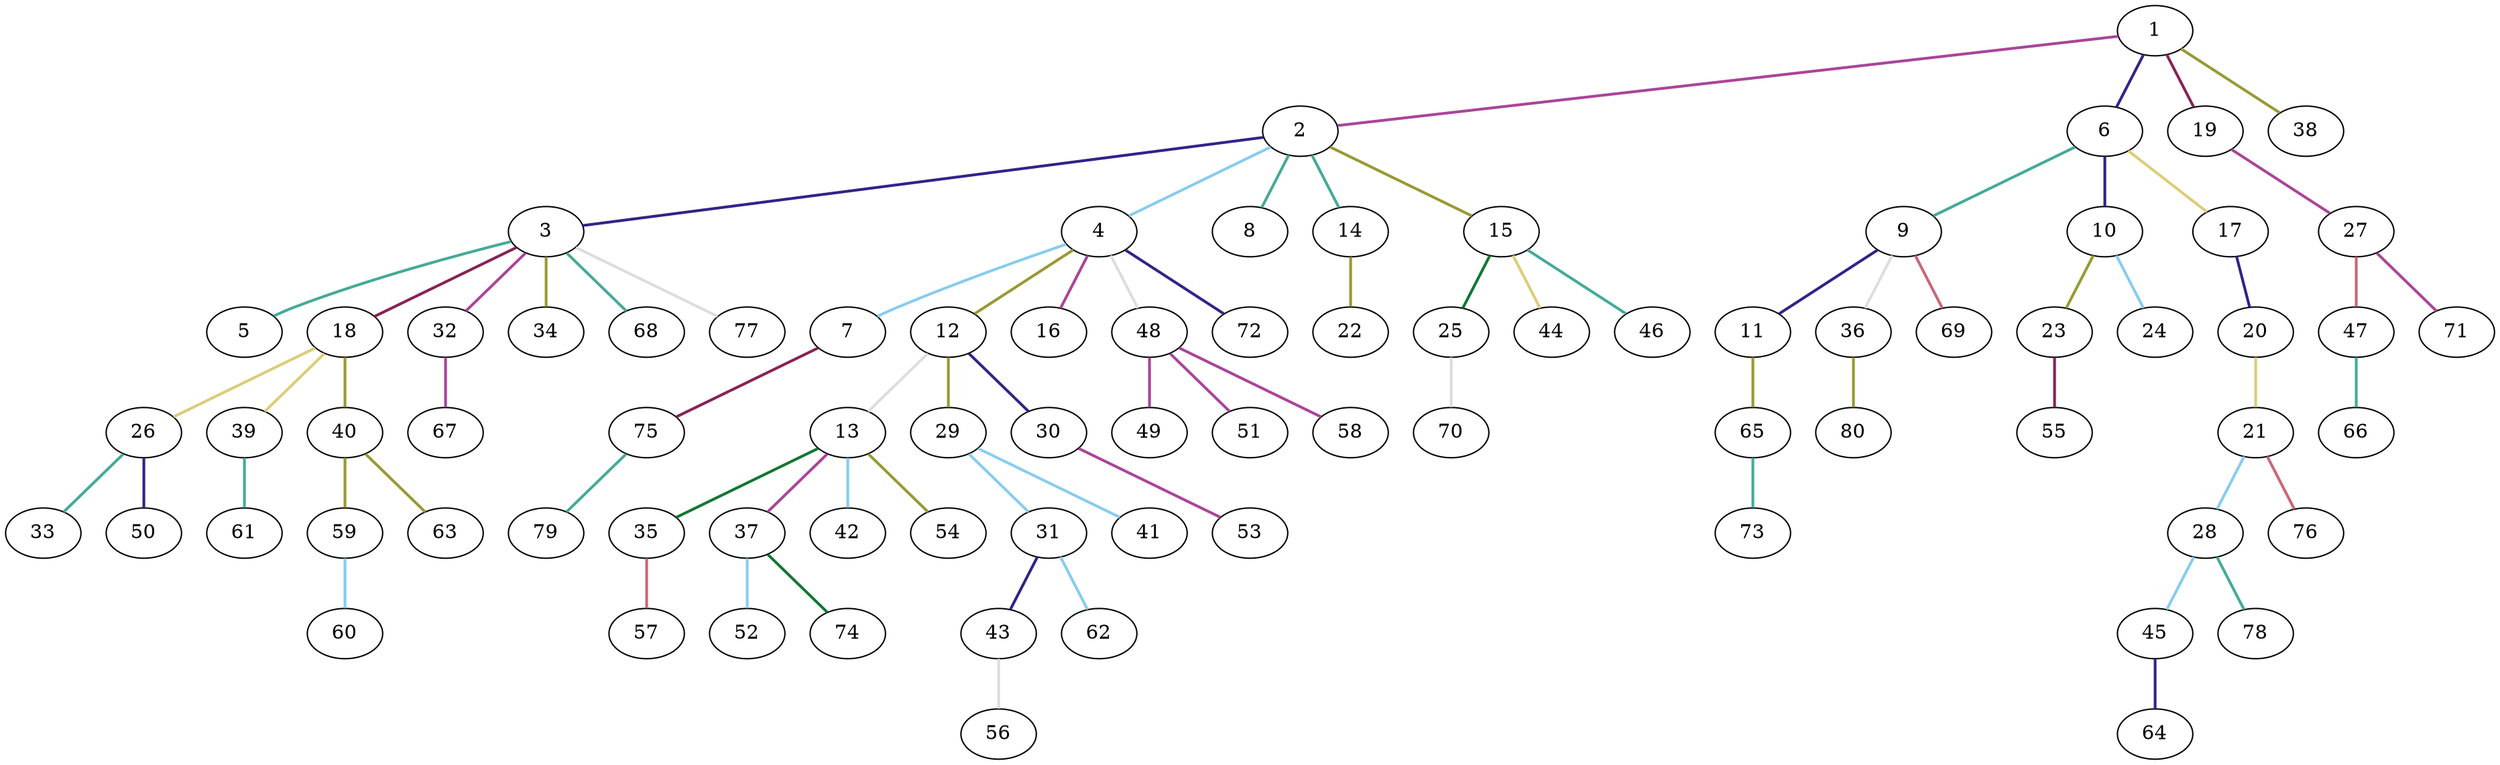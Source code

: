 graph {
	graph [rankdir=BT]
	1
	2
	2 -- 1 [color="#AA4499" style=bold]
	3
	3 -- 2 [color="#332288" style=bold]
	4
	4 -- 2 [color="#88CCEE" style=bold]
	5
	5 -- 3 [color="#44AA99" style=bold]
	6
	6 -- 1 [color="#332288" style=bold]
	7
	7 -- 4 [color="#88CCEE" style=bold]
	8
	8 -- 2 [color="#44AA99" style=bold]
	9
	9 -- 6 [color="#44AA99" style=bold]
	10
	10 -- 6 [color="#332288" style=bold]
	11
	11 -- 9 [color="#332288" style=bold]
	12
	12 -- 4 [color="#999933" style=bold]
	13
	13 -- 12 [color="#DDDDDD" style=bold]
	14
	14 -- 2 [color="#44AA99" style=bold]
	15
	15 -- 2 [color="#999933" style=bold]
	16
	16 -- 4 [color="#AA4499" style=bold]
	17
	17 -- 6 [color="#DDCC77" style=bold]
	18
	18 -- 3 [color="#882255" style=bold]
	19
	19 -- 1 [color="#882255" style=bold]
	20
	20 -- 17 [color="#332288" style=bold]
	21
	21 -- 20 [color="#DDCC77" style=bold]
	22
	22 -- 14 [color="#999933" style=bold]
	23
	23 -- 10 [color="#999933" style=bold]
	24
	24 -- 10 [color="#88CCEE" style=bold]
	25
	25 -- 15 [color="#117733" style=bold]
	26
	26 -- 18 [color="#DDCC77" style=bold]
	27
	27 -- 19 [color="#AA4499" style=bold]
	28
	28 -- 21 [color="#88CCEE" style=bold]
	29
	29 -- 12 [color="#999933" style=bold]
	30
	30 -- 12 [color="#332288" style=bold]
	31
	31 -- 29 [color="#88CCEE" style=bold]
	32
	32 -- 3 [color="#AA4499" style=bold]
	33
	33 -- 26 [color="#44AA99" style=bold]
	34
	34 -- 3 [color="#999933" style=bold]
	35
	35 -- 13 [color="#117733" style=bold]
	36
	36 -- 9 [color="#DDDDDD" style=bold]
	37
	37 -- 13 [color="#AA4499" style=bold]
	38
	38 -- 1 [color="#999933" style=bold]
	39
	39 -- 18 [color="#DDCC77" style=bold]
	40
	40 -- 18 [color="#999933" style=bold]
	41
	41 -- 29 [color="#88CCEE" style=bold]
	42
	42 -- 13 [color="#88CCEE" style=bold]
	43
	43 -- 31 [color="#332288" style=bold]
	44
	44 -- 15 [color="#DDCC77" style=bold]
	45
	45 -- 28 [color="#88CCEE" style=bold]
	46
	46 -- 15 [color="#44AA99" style=bold]
	47
	47 -- 27 [color="#CC6677" style=bold]
	48
	48 -- 4 [color="#DDDDDD" style=bold]
	49
	49 -- 48 [color="#AA4499" style=bold]
	50
	50 -- 26 [color="#332288" style=bold]
	51
	51 -- 48 [color="#AA4499" style=bold]
	52
	52 -- 37 [color="#88CCEE" style=bold]
	53
	53 -- 30 [color="#AA4499" style=bold]
	54
	54 -- 13 [color="#999933" style=bold]
	55
	55 -- 23 [color="#882255" style=bold]
	56
	56 -- 43 [color="#DDDDDD" style=bold]
	57
	57 -- 35 [color="#CC6677" style=bold]
	58
	58 -- 48 [color="#AA4499" style=bold]
	59
	59 -- 40 [color="#999933" style=bold]
	60
	60 -- 59 [color="#88CCEE" style=bold]
	61
	61 -- 39 [color="#44AA99" style=bold]
	62
	62 -- 31 [color="#88CCEE" style=bold]
	63
	63 -- 40 [color="#999933" style=bold]
	64
	64 -- 45 [color="#332288" style=bold]
	65
	65 -- 11 [color="#999933" style=bold]
	66
	66 -- 47 [color="#44AA99" style=bold]
	67
	67 -- 32 [color="#AA4499" style=bold]
	68
	68 -- 3 [color="#44AA99" style=bold]
	69
	69 -- 9 [color="#CC6677" style=bold]
	70
	70 -- 25 [color="#DDDDDD" style=bold]
	71
	71 -- 27 [color="#AA4499" style=bold]
	72
	72 -- 4 [color="#332288" style=bold]
	73
	73 -- 65 [color="#44AA99" style=bold]
	74
	74 -- 37 [color="#117733" style=bold]
	75
	75 -- 7 [color="#882255" style=bold]
	76
	76 -- 21 [color="#CC6677" style=bold]
	77
	77 -- 3 [color="#DDDDDD" style=bold]
	78
	78 -- 28 [color="#44AA99" style=bold]
	79
	79 -- 75 [color="#44AA99" style=bold]
	80
	80 -- 36 [color="#999933" style=bold]
}
